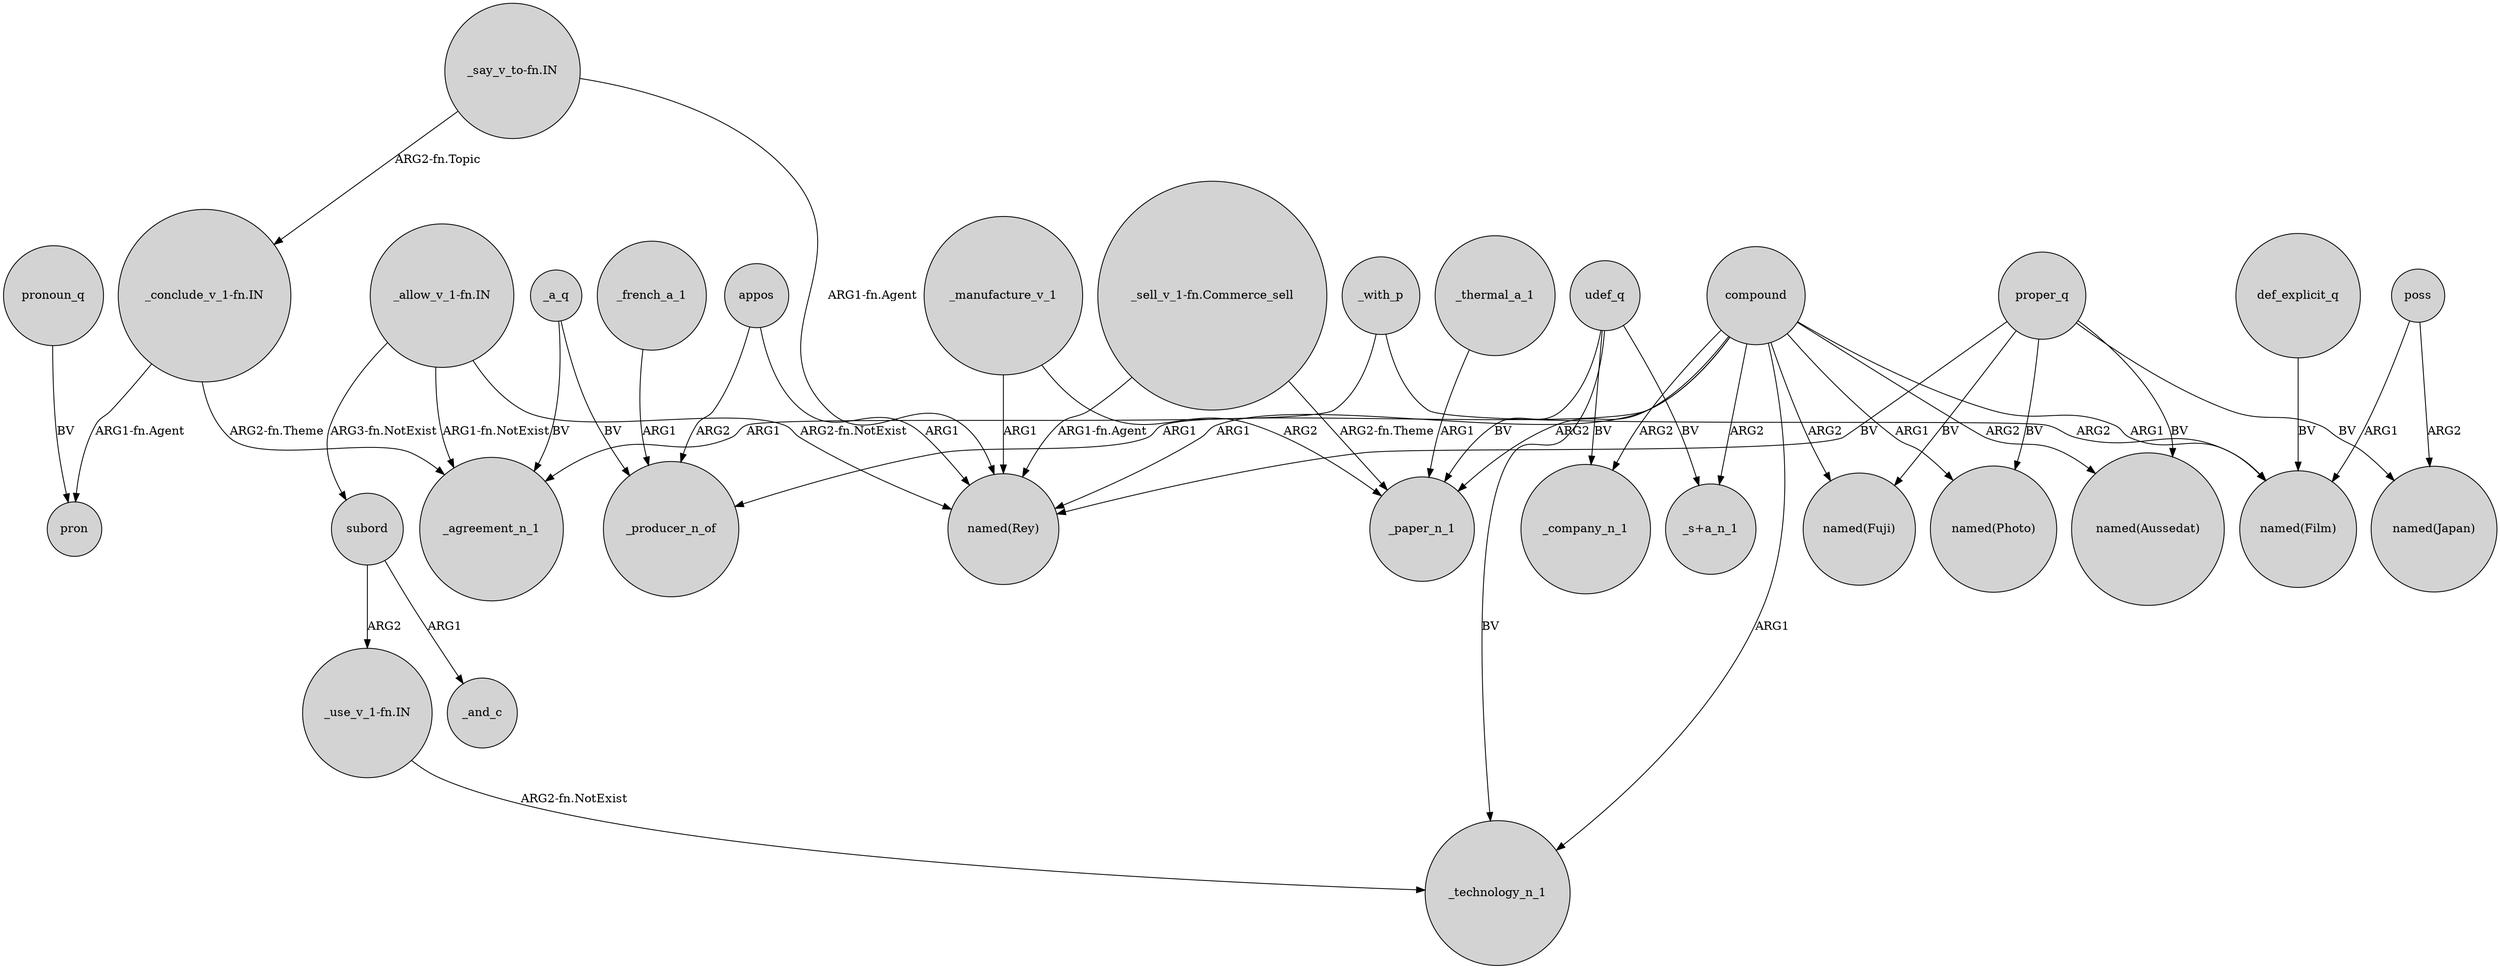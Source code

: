 digraph {
	node [shape=circle style=filled]
	"_say_v_to-fn.IN" -> "_conclude_v_1-fn.IN" [label="ARG2-fn.Topic"]
	_thermal_a_1 -> _paper_n_1 [label=ARG1]
	"_allow_v_1-fn.IN" -> subord [label="ARG3-fn.NotExist"]
	compound -> _producer_n_of [label=ARG1]
	compound -> _technology_n_1 [label=ARG1]
	proper_q -> "named(Fuji)" [label=BV]
	compound -> _company_n_1 [label=ARG2]
	"_say_v_to-fn.IN" -> "named(Rey)" [label="ARG1-fn.Agent"]
	"_use_v_1-fn.IN" -> _technology_n_1 [label="ARG2-fn.NotExist"]
	proper_q -> "named(Aussedat)" [label=BV]
	"_conclude_v_1-fn.IN" -> _agreement_n_1 [label="ARG2-fn.Theme"]
	"_sell_v_1-fn.Commerce_sell" -> "named(Rey)" [label="ARG1-fn.Agent"]
	proper_q -> "named(Japan)" [label=BV]
	subord -> "_use_v_1-fn.IN" [label=ARG2]
	"_allow_v_1-fn.IN" -> "named(Rey)" [label="ARG2-fn.NotExist"]
	compound -> "named(Rey)" [label=ARG1]
	"_conclude_v_1-fn.IN" -> pron [label="ARG1-fn.Agent"]
	compound -> "named(Film)" [label=ARG1]
	_with_p -> "named(Film)" [label=ARG2]
	_a_q -> _producer_n_of [label=BV]
	poss -> "named(Film)" [label=ARG1]
	pronoun_q -> pron [label=BV]
	subord -> _and_c [label=ARG1]
	poss -> "named(Japan)" [label=ARG2]
	udef_q -> "_s+a_n_1" [label=BV]
	_a_q -> _agreement_n_1 [label=BV]
	_manufacture_v_1 -> _paper_n_1 [label=ARG2]
	compound -> _paper_n_1 [label=ARG2]
	compound -> "named(Aussedat)" [label=ARG2]
	udef_q -> _technology_n_1 [label=BV]
	udef_q -> _paper_n_1 [label=BV]
	_with_p -> _agreement_n_1 [label=ARG1]
	compound -> "_s+a_n_1" [label=ARG2]
	_manufacture_v_1 -> "named(Rey)" [label=ARG1]
	appos -> _producer_n_of [label=ARG2]
	appos -> "named(Rey)" [label=ARG1]
	def_explicit_q -> "named(Film)" [label=BV]
	compound -> "named(Fuji)" [label=ARG2]
	_french_a_1 -> _producer_n_of [label=ARG1]
	"_allow_v_1-fn.IN" -> _agreement_n_1 [label="ARG1-fn.NotExist"]
	udef_q -> _company_n_1 [label=BV]
	proper_q -> "named(Photo)" [label=BV]
	"_sell_v_1-fn.Commerce_sell" -> _paper_n_1 [label="ARG2-fn.Theme"]
	proper_q -> "named(Rey)" [label=BV]
	compound -> "named(Photo)" [label=ARG1]
}
